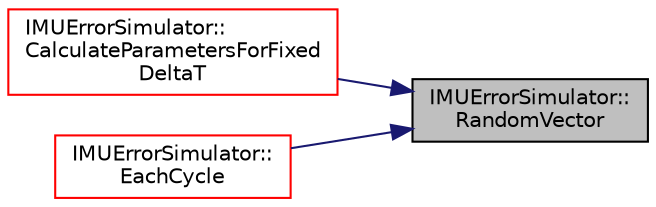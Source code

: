 digraph "IMUErrorSimulator::RandomVector"
{
 // LATEX_PDF_SIZE
  edge [fontname="Helvetica",fontsize="10",labelfontname="Helvetica",labelfontsize="10"];
  node [fontname="Helvetica",fontsize="10",shape=record];
  rankdir="RL";
  Node1 [label="IMUErrorSimulator::\lRandomVector",height=0.2,width=0.4,color="black", fillcolor="grey75", style="filled", fontcolor="black",tooltip=" "];
  Node1 -> Node2 [dir="back",color="midnightblue",fontsize="10",style="solid",fontname="Helvetica"];
  Node2 [label="IMUErrorSimulator::\lCalculateParametersForFixed\lDeltaT",height=0.2,width=0.4,color="red", fillcolor="white", style="filled",URL="$classIMUErrorSimulator.html#a55f06d003d4e5141a395181e08b0b39c",tooltip=" "];
  Node1 -> Node4 [dir="back",color="midnightblue",fontsize="10",style="solid",fontname="Helvetica"];
  Node4 [label="IMUErrorSimulator::\lEachCycle",height=0.2,width=0.4,color="red", fillcolor="white", style="filled",URL="$classIMUErrorSimulator.html#a4f96e213191b4f52c781da838d61694f",tooltip=" "];
}
